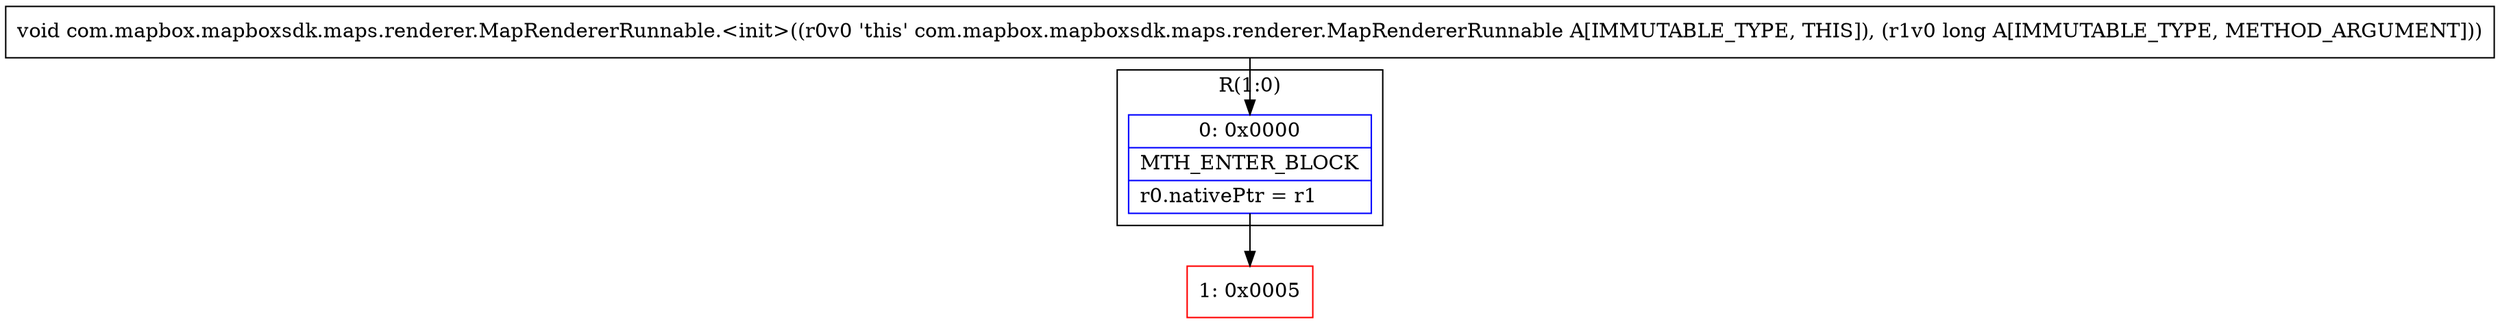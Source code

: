 digraph "CFG forcom.mapbox.mapboxsdk.maps.renderer.MapRendererRunnable.\<init\>(J)V" {
subgraph cluster_Region_523123596 {
label = "R(1:0)";
node [shape=record,color=blue];
Node_0 [shape=record,label="{0\:\ 0x0000|MTH_ENTER_BLOCK\l|r0.nativePtr = r1\l}"];
}
Node_1 [shape=record,color=red,label="{1\:\ 0x0005}"];
MethodNode[shape=record,label="{void com.mapbox.mapboxsdk.maps.renderer.MapRendererRunnable.\<init\>((r0v0 'this' com.mapbox.mapboxsdk.maps.renderer.MapRendererRunnable A[IMMUTABLE_TYPE, THIS]), (r1v0 long A[IMMUTABLE_TYPE, METHOD_ARGUMENT])) }"];
MethodNode -> Node_0;
Node_0 -> Node_1;
}

